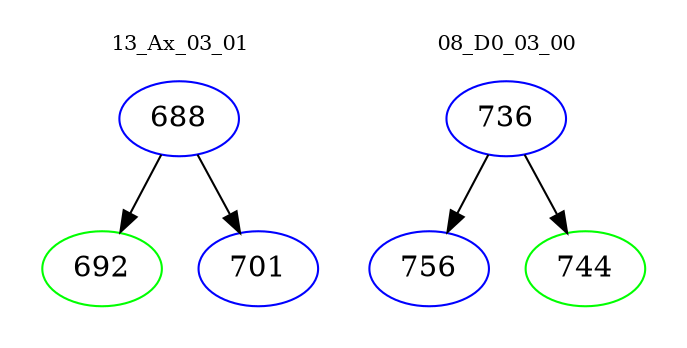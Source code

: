 digraph{
subgraph cluster_0 {
color = white
label = "13_Ax_03_01";
fontsize=10;
T0_688 [label="688", color="blue"]
T0_688 -> T0_692 [color="black"]
T0_692 [label="692", color="green"]
T0_688 -> T0_701 [color="black"]
T0_701 [label="701", color="blue"]
}
subgraph cluster_1 {
color = white
label = "08_D0_03_00";
fontsize=10;
T1_736 [label="736", color="blue"]
T1_736 -> T1_756 [color="black"]
T1_756 [label="756", color="blue"]
T1_736 -> T1_744 [color="black"]
T1_744 [label="744", color="green"]
}
}
